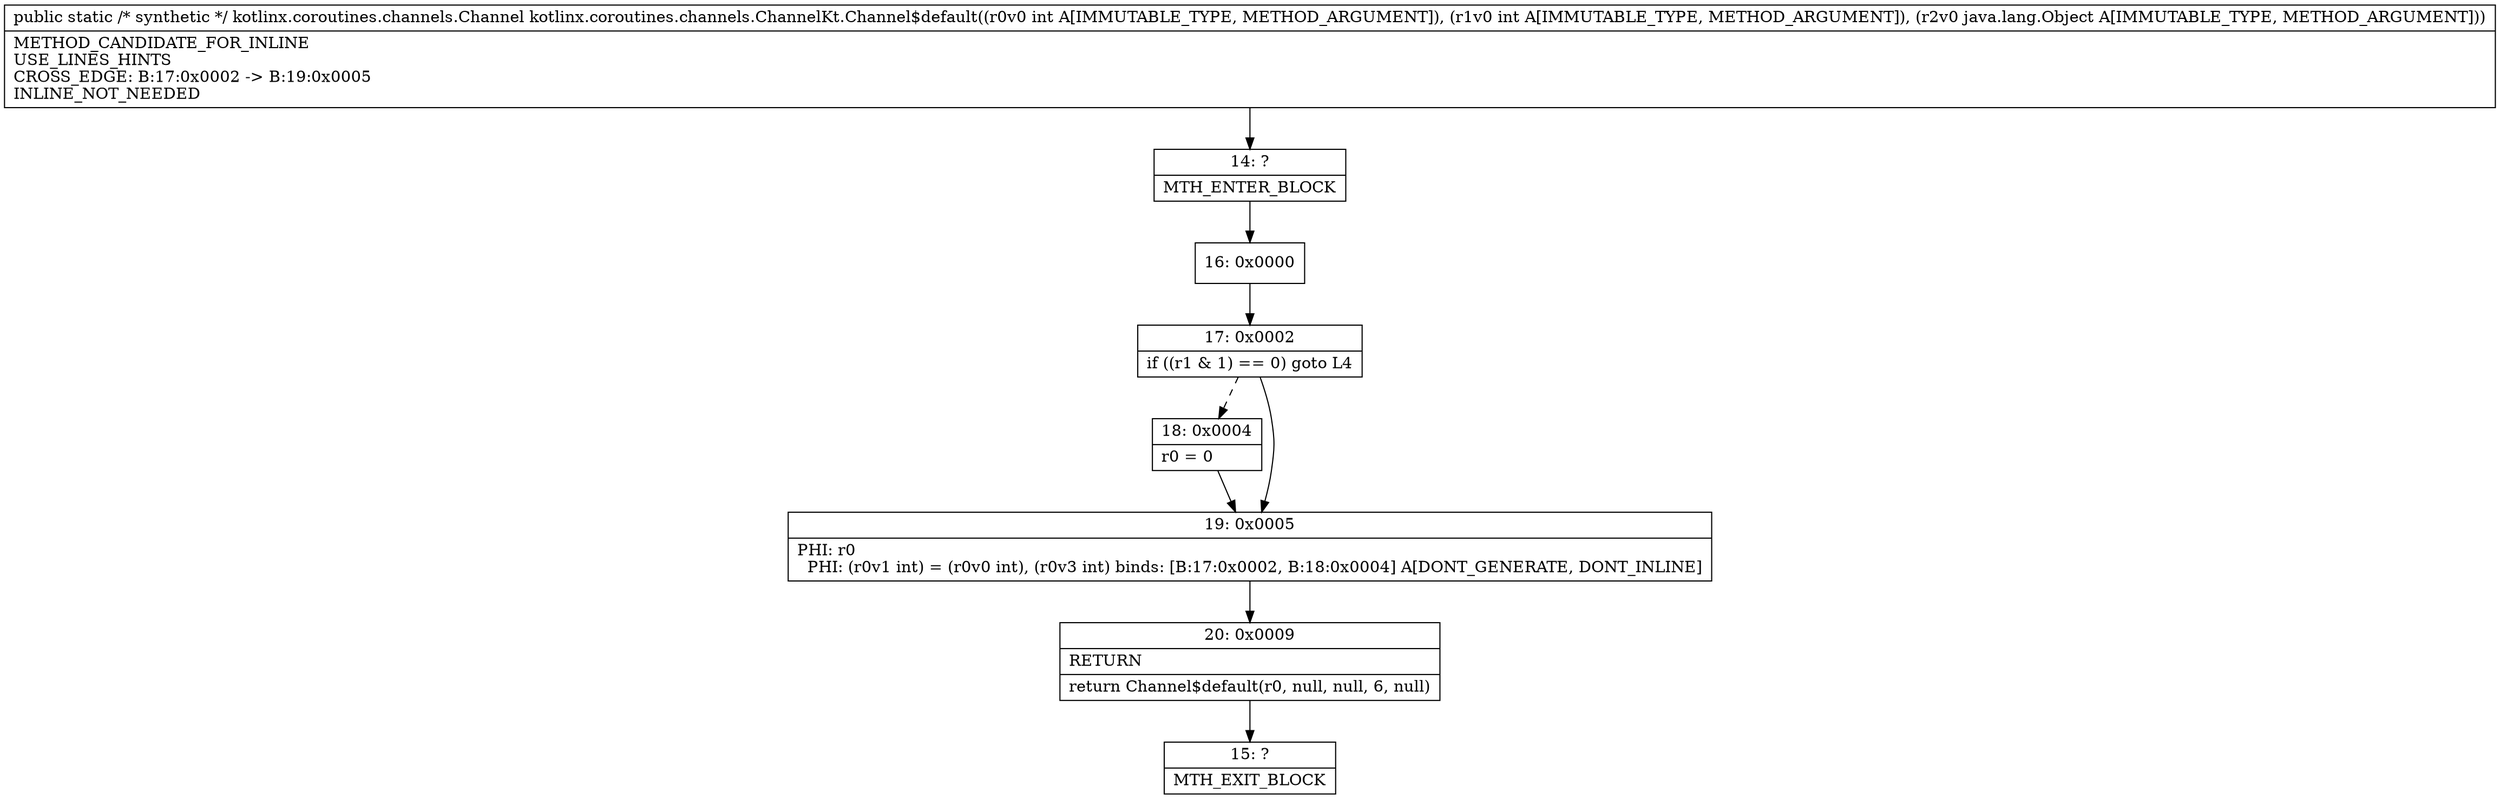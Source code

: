 digraph "CFG forkotlinx.coroutines.channels.ChannelKt.Channel$default(IILjava\/lang\/Object;)Lkotlinx\/coroutines\/channels\/Channel;" {
Node_14 [shape=record,label="{14\:\ ?|MTH_ENTER_BLOCK\l}"];
Node_16 [shape=record,label="{16\:\ 0x0000}"];
Node_17 [shape=record,label="{17\:\ 0x0002|if ((r1 & 1) == 0) goto L4\l}"];
Node_18 [shape=record,label="{18\:\ 0x0004|r0 = 0\l}"];
Node_19 [shape=record,label="{19\:\ 0x0005|PHI: r0 \l  PHI: (r0v1 int) = (r0v0 int), (r0v3 int) binds: [B:17:0x0002, B:18:0x0004] A[DONT_GENERATE, DONT_INLINE]\l}"];
Node_20 [shape=record,label="{20\:\ 0x0009|RETURN\l|return Channel$default(r0, null, null, 6, null)\l}"];
Node_15 [shape=record,label="{15\:\ ?|MTH_EXIT_BLOCK\l}"];
MethodNode[shape=record,label="{public static \/* synthetic *\/ kotlinx.coroutines.channels.Channel kotlinx.coroutines.channels.ChannelKt.Channel$default((r0v0 int A[IMMUTABLE_TYPE, METHOD_ARGUMENT]), (r1v0 int A[IMMUTABLE_TYPE, METHOD_ARGUMENT]), (r2v0 java.lang.Object A[IMMUTABLE_TYPE, METHOD_ARGUMENT]))  | METHOD_CANDIDATE_FOR_INLINE\lUSE_LINES_HINTS\lCROSS_EDGE: B:17:0x0002 \-\> B:19:0x0005\lINLINE_NOT_NEEDED\l}"];
MethodNode -> Node_14;Node_14 -> Node_16;
Node_16 -> Node_17;
Node_17 -> Node_18[style=dashed];
Node_17 -> Node_19;
Node_18 -> Node_19;
Node_19 -> Node_20;
Node_20 -> Node_15;
}

